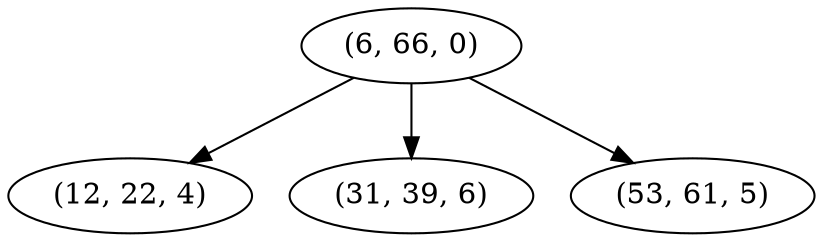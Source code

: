 digraph tree {
    "(6, 66, 0)";
    "(12, 22, 4)";
    "(31, 39, 6)";
    "(53, 61, 5)";
    "(6, 66, 0)" -> "(12, 22, 4)";
    "(6, 66, 0)" -> "(31, 39, 6)";
    "(6, 66, 0)" -> "(53, 61, 5)";
}
